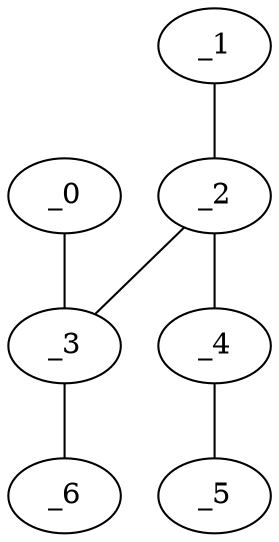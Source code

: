 graph EP1_0065 {
	_0	 [x="1.83547",
		y="3.33728"];
	_3	 [x="0.73",
		y="2.73"];
	_0 -- _3;
	_1	 [x="1.89074",
		y="0.787937"];
	_2	 [x="0.833882",
		y="0.771753"];
	_1 -- _2;
	_2 -- _3;
	_4	 [x="0.203847",
		y="1.90264"];
	_2 -- _4;
	_6	 [x="0.847752",
		y="0.175484"];
	_3 -- _6;
	_5	 [x="1.54963",
		y="1.73754"];
	_4 -- _5;
}
